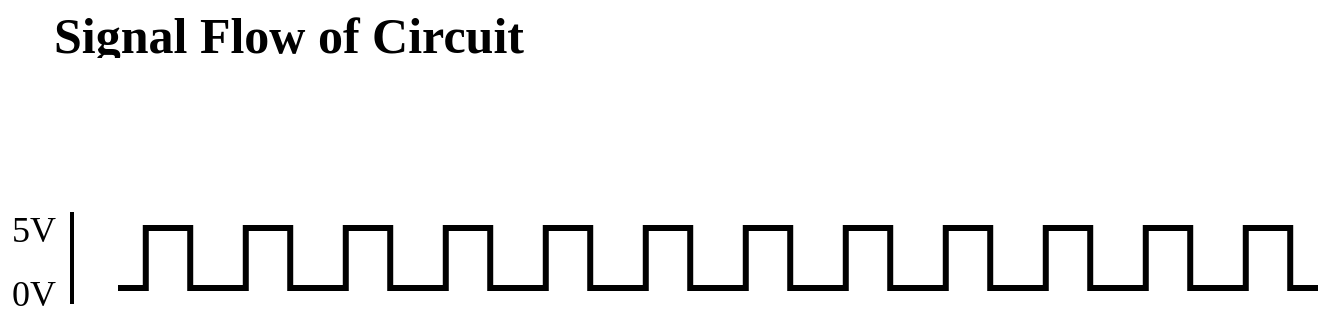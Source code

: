 <mxfile version="18.0.8" type="github">
  <diagram id="WptA2Vf-F1otfhYMWSsw" name="Page-1">
    <mxGraphModel dx="1422" dy="772" grid="0" gridSize="10" guides="1" tooltips="1" connect="1" arrows="1" fold="1" page="1" pageScale="1" pageWidth="827" pageHeight="1169" math="0" shadow="0">
      <root>
        <mxCell id="0" />
        <mxCell id="1" parent="0" />
        <mxCell id="3pqejFtg06VVlJbQOnC8-13" value="" style="group" vertex="1" connectable="0" parent="1">
          <mxGeometry x="120" y="210" width="600" height="30" as="geometry" />
        </mxCell>
        <mxCell id="3pqejFtg06VVlJbQOnC8-1" value="" style="pointerEvents=1;verticalLabelPosition=bottom;shadow=0;dashed=0;align=center;html=1;verticalAlign=top;shape=mxgraph.electrical.waveforms.pulse_1;strokeWidth=3;" vertex="1" parent="3pqejFtg06VVlJbQOnC8-13">
          <mxGeometry width="50" height="30" as="geometry" />
        </mxCell>
        <mxCell id="3pqejFtg06VVlJbQOnC8-2" value="" style="pointerEvents=1;verticalLabelPosition=bottom;shadow=0;dashed=0;align=center;html=1;verticalAlign=top;shape=mxgraph.electrical.waveforms.pulse_1;strokeWidth=3;" vertex="1" parent="3pqejFtg06VVlJbQOnC8-13">
          <mxGeometry x="50" width="50" height="30" as="geometry" />
        </mxCell>
        <mxCell id="3pqejFtg06VVlJbQOnC8-3" value="" style="pointerEvents=1;verticalLabelPosition=bottom;shadow=0;dashed=0;align=center;html=1;verticalAlign=top;shape=mxgraph.electrical.waveforms.pulse_1;strokeWidth=3;" vertex="1" parent="3pqejFtg06VVlJbQOnC8-13">
          <mxGeometry x="100" width="50" height="30" as="geometry" />
        </mxCell>
        <mxCell id="3pqejFtg06VVlJbQOnC8-4" value="" style="pointerEvents=1;verticalLabelPosition=bottom;shadow=0;dashed=0;align=center;html=1;verticalAlign=top;shape=mxgraph.electrical.waveforms.pulse_1;strokeWidth=3;" vertex="1" parent="3pqejFtg06VVlJbQOnC8-13">
          <mxGeometry x="150" width="50" height="30" as="geometry" />
        </mxCell>
        <mxCell id="3pqejFtg06VVlJbQOnC8-5" value="" style="pointerEvents=1;verticalLabelPosition=bottom;shadow=0;dashed=0;align=center;html=1;verticalAlign=top;shape=mxgraph.electrical.waveforms.pulse_1;strokeWidth=3;" vertex="1" parent="3pqejFtg06VVlJbQOnC8-13">
          <mxGeometry x="200" width="50" height="30" as="geometry" />
        </mxCell>
        <mxCell id="3pqejFtg06VVlJbQOnC8-6" value="" style="pointerEvents=1;verticalLabelPosition=bottom;shadow=0;dashed=0;align=center;html=1;verticalAlign=top;shape=mxgraph.electrical.waveforms.pulse_1;strokeWidth=3;" vertex="1" parent="3pqejFtg06VVlJbQOnC8-13">
          <mxGeometry x="250" width="50" height="30" as="geometry" />
        </mxCell>
        <mxCell id="3pqejFtg06VVlJbQOnC8-7" value="" style="pointerEvents=1;verticalLabelPosition=bottom;shadow=0;dashed=0;align=center;html=1;verticalAlign=top;shape=mxgraph.electrical.waveforms.pulse_1;strokeWidth=3;" vertex="1" parent="3pqejFtg06VVlJbQOnC8-13">
          <mxGeometry x="300" width="50" height="30" as="geometry" />
        </mxCell>
        <mxCell id="3pqejFtg06VVlJbQOnC8-8" value="" style="pointerEvents=1;verticalLabelPosition=bottom;shadow=0;dashed=0;align=center;html=1;verticalAlign=top;shape=mxgraph.electrical.waveforms.pulse_1;strokeWidth=3;" vertex="1" parent="3pqejFtg06VVlJbQOnC8-13">
          <mxGeometry x="350" width="50" height="30" as="geometry" />
        </mxCell>
        <mxCell id="3pqejFtg06VVlJbQOnC8-9" value="" style="pointerEvents=1;verticalLabelPosition=bottom;shadow=0;dashed=0;align=center;html=1;verticalAlign=top;shape=mxgraph.electrical.waveforms.pulse_1;strokeWidth=3;" vertex="1" parent="3pqejFtg06VVlJbQOnC8-13">
          <mxGeometry x="400" width="50" height="30" as="geometry" />
        </mxCell>
        <mxCell id="3pqejFtg06VVlJbQOnC8-10" value="" style="pointerEvents=1;verticalLabelPosition=bottom;shadow=0;dashed=0;align=center;html=1;verticalAlign=top;shape=mxgraph.electrical.waveforms.pulse_1;strokeWidth=3;" vertex="1" parent="3pqejFtg06VVlJbQOnC8-13">
          <mxGeometry x="450" width="50" height="30" as="geometry" />
        </mxCell>
        <mxCell id="3pqejFtg06VVlJbQOnC8-11" value="" style="pointerEvents=1;verticalLabelPosition=bottom;shadow=0;dashed=0;align=center;html=1;verticalAlign=top;shape=mxgraph.electrical.waveforms.pulse_1;strokeWidth=3;" vertex="1" parent="3pqejFtg06VVlJbQOnC8-13">
          <mxGeometry x="500" width="50" height="30" as="geometry" />
        </mxCell>
        <mxCell id="3pqejFtg06VVlJbQOnC8-12" value="" style="pointerEvents=1;verticalLabelPosition=bottom;shadow=0;dashed=0;align=center;html=1;verticalAlign=top;shape=mxgraph.electrical.waveforms.pulse_1;strokeWidth=3;" vertex="1" parent="3pqejFtg06VVlJbQOnC8-13">
          <mxGeometry x="550" width="50" height="30" as="geometry" />
        </mxCell>
        <mxCell id="3pqejFtg06VVlJbQOnC8-14" value="" style="endArrow=none;html=1;rounded=0;strokeWidth=2;" edge="1" parent="1">
          <mxGeometry width="50" height="50" relative="1" as="geometry">
            <mxPoint x="97" y="248" as="sourcePoint" />
            <mxPoint x="97" y="202" as="targetPoint" />
          </mxGeometry>
        </mxCell>
        <mxCell id="3pqejFtg06VVlJbQOnC8-15" value="Signal Flow of Circuit" style="text;strokeColor=none;fillColor=none;align=left;verticalAlign=middle;spacingLeft=4;spacingRight=4;overflow=hidden;points=[[0,0.5],[1,0.5]];portConstraint=eastwest;rotatable=0;fontSize=25;fontFamily=Times New Roman;fontStyle=1" vertex="1" parent="1">
          <mxGeometry x="82" y="96" width="250" height="30" as="geometry" />
        </mxCell>
        <mxCell id="3pqejFtg06VVlJbQOnC8-18" value="" style="group" vertex="1" connectable="0" parent="1">
          <mxGeometry x="61" y="194" width="40" height="62" as="geometry" />
        </mxCell>
        <mxCell id="3pqejFtg06VVlJbQOnC8-16" value="5V" style="text;strokeColor=none;fillColor=none;align=left;verticalAlign=middle;spacingLeft=4;spacingRight=4;overflow=hidden;points=[[0,0.5],[1,0.5]];portConstraint=eastwest;rotatable=0;fontFamily=Times New Roman;fontSize=18;" vertex="1" parent="3pqejFtg06VVlJbQOnC8-18">
          <mxGeometry width="40" height="30" as="geometry" />
        </mxCell>
        <mxCell id="3pqejFtg06VVlJbQOnC8-17" value="0V" style="text;strokeColor=none;fillColor=none;align=left;verticalAlign=middle;spacingLeft=4;spacingRight=4;overflow=hidden;points=[[0,0.5],[1,0.5]];portConstraint=eastwest;rotatable=0;fontFamily=Times New Roman;fontSize=18;" vertex="1" parent="3pqejFtg06VVlJbQOnC8-18">
          <mxGeometry y="32" width="34" height="30" as="geometry" />
        </mxCell>
      </root>
    </mxGraphModel>
  </diagram>
</mxfile>
